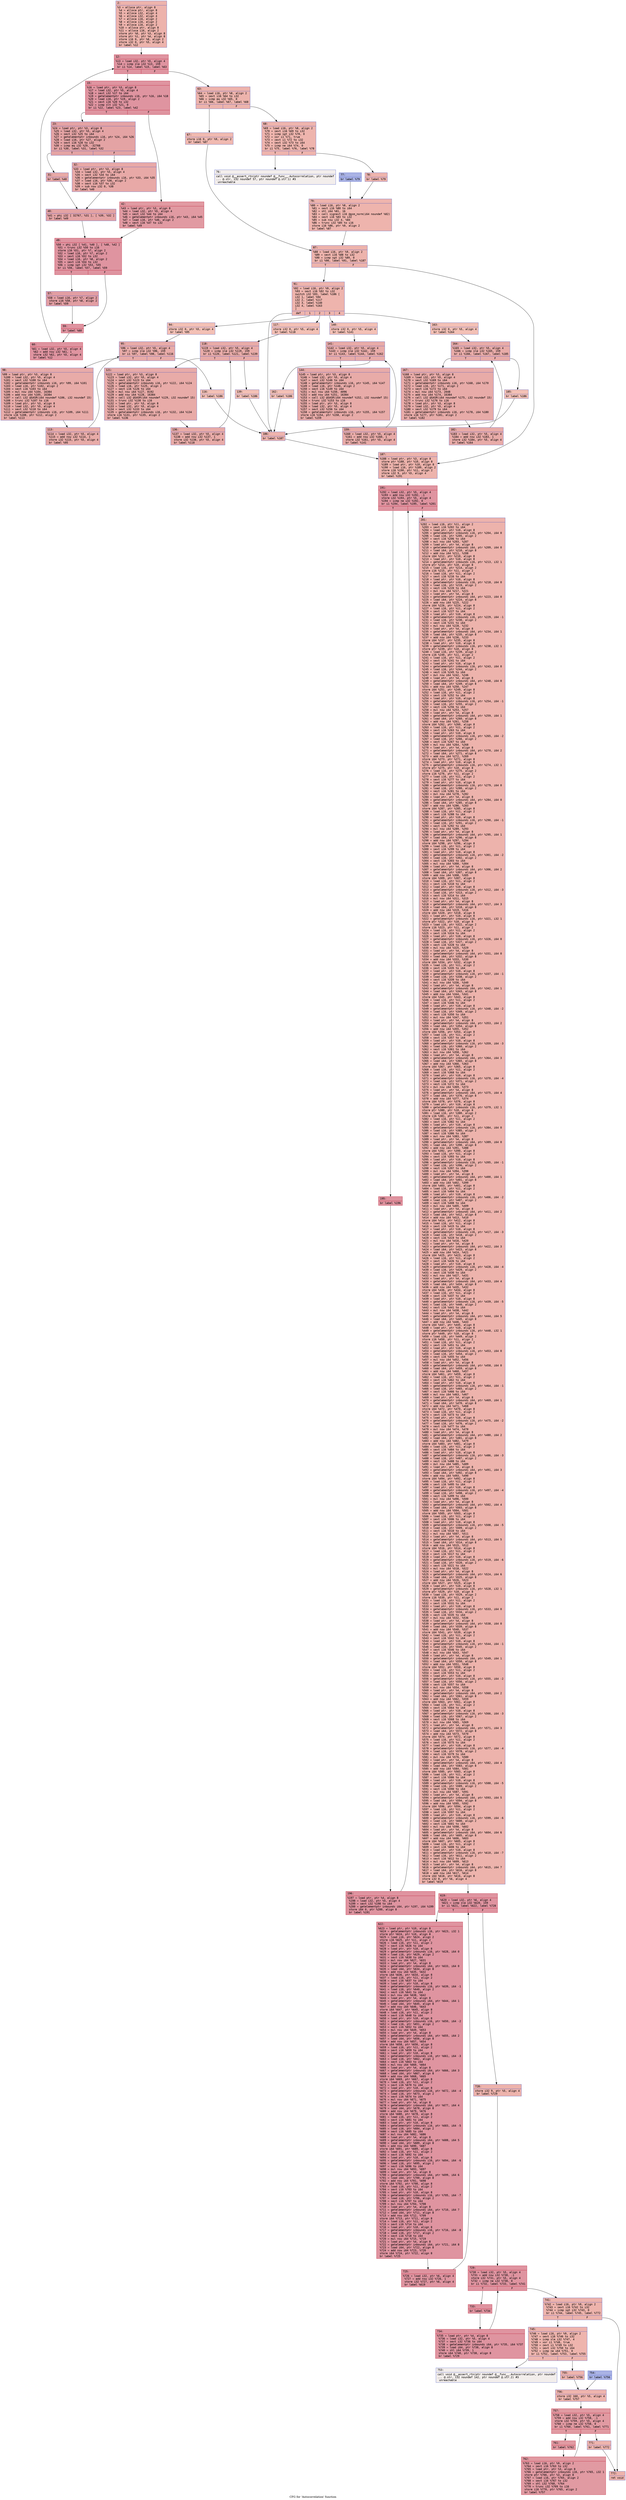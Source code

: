 digraph "CFG for 'Autocorrelation' function" {
	label="CFG for 'Autocorrelation' function";

	Node0x600000a0e030 [shape=record,color="#3d50c3ff", style=filled, fillcolor="#d6524470" fontname="Courier",label="{2:\l|  %3 = alloca ptr, align 8\l  %4 = alloca ptr, align 8\l  %5 = alloca i32, align 4\l  %6 = alloca i32, align 4\l  %7 = alloca i16, align 2\l  %8 = alloca i16, align 2\l  %9 = alloca i16, align 2\l  %10 = alloca ptr, align 8\l  %11 = alloca i16, align 2\l  store ptr %0, ptr %3, align 8\l  store ptr %1, ptr %4, align 8\l  store i16 0, ptr %8, align 2\l  store i32 0, ptr %5, align 4\l  br label %12\l}"];
	Node0x600000a0e030 -> Node0x600000a0e080[tooltip="2 -> 12\nProbability 100.00%" ];
	Node0x600000a0e080 [shape=record,color="#b70d28ff", style=filled, fillcolor="#b70d2870" fontname="Courier",label="{12:\l|  %13 = load i32, ptr %5, align 4\l  %14 = icmp sle i32 %13, 159\l  br i1 %14, label %15, label %63\l|{<s0>T|<s1>F}}"];
	Node0x600000a0e080:s0 -> Node0x600000a0e0d0[tooltip="12 -> 15\nProbability 96.88%" ];
	Node0x600000a0e080:s1 -> Node0x600000a0e3f0[tooltip="12 -> 63\nProbability 3.12%" ];
	Node0x600000a0e0d0 [shape=record,color="#b70d28ff", style=filled, fillcolor="#b70d2870" fontname="Courier",label="{15:\l|  %16 = load ptr, ptr %3, align 8\l  %17 = load i32, ptr %5, align 4\l  %18 = sext i32 %17 to i64\l  %19 = getelementptr inbounds i16, ptr %16, i64 %18\l  %20 = load i16, ptr %19, align 2\l  %21 = sext i16 %20 to i32\l  %22 = icmp slt i32 %21, 0\l  br i1 %22, label %23, label %42\l|{<s0>T|<s1>F}}"];
	Node0x600000a0e0d0:s0 -> Node0x600000a0e120[tooltip="15 -> 23\nProbability 37.50%" ];
	Node0x600000a0e0d0:s1 -> Node0x600000a0e260[tooltip="15 -> 42\nProbability 62.50%" ];
	Node0x600000a0e120 [shape=record,color="#3d50c3ff", style=filled, fillcolor="#c32e3170" fontname="Courier",label="{23:\l|  %24 = load ptr, ptr %3, align 8\l  %25 = load i32, ptr %5, align 4\l  %26 = sext i32 %25 to i64\l  %27 = getelementptr inbounds i16, ptr %24, i64 %26\l  %28 = load i16, ptr %27, align 2\l  %29 = sext i16 %28 to i32\l  %30 = icmp eq i32 %29, -32768\l  br i1 %30, label %31, label %32\l|{<s0>T|<s1>F}}"];
	Node0x600000a0e120:s0 -> Node0x600000a0e170[tooltip="23 -> 31\nProbability 50.00%" ];
	Node0x600000a0e120:s1 -> Node0x600000a0e1c0[tooltip="23 -> 32\nProbability 50.00%" ];
	Node0x600000a0e170 [shape=record,color="#3d50c3ff", style=filled, fillcolor="#ca3b3770" fontname="Courier",label="{31:\l|  br label %40\l}"];
	Node0x600000a0e170 -> Node0x600000a0e210[tooltip="31 -> 40\nProbability 100.00%" ];
	Node0x600000a0e1c0 [shape=record,color="#3d50c3ff", style=filled, fillcolor="#ca3b3770" fontname="Courier",label="{32:\l|  %33 = load ptr, ptr %3, align 8\l  %34 = load i32, ptr %5, align 4\l  %35 = sext i32 %34 to i64\l  %36 = getelementptr inbounds i16, ptr %33, i64 %35\l  %37 = load i16, ptr %36, align 2\l  %38 = sext i16 %37 to i32\l  %39 = sub nsw i32 0, %38\l  br label %40\l}"];
	Node0x600000a0e1c0 -> Node0x600000a0e210[tooltip="32 -> 40\nProbability 100.00%" ];
	Node0x600000a0e210 [shape=record,color="#3d50c3ff", style=filled, fillcolor="#c32e3170" fontname="Courier",label="{40:\l|  %41 = phi i32 [ 32767, %31 ], [ %39, %32 ]\l  br label %49\l}"];
	Node0x600000a0e210 -> Node0x600000a0e2b0[tooltip="40 -> 49\nProbability 100.00%" ];
	Node0x600000a0e260 [shape=record,color="#b70d28ff", style=filled, fillcolor="#bb1b2c70" fontname="Courier",label="{42:\l|  %43 = load ptr, ptr %3, align 8\l  %44 = load i32, ptr %5, align 4\l  %45 = sext i32 %44 to i64\l  %46 = getelementptr inbounds i16, ptr %43, i64 %45\l  %47 = load i16, ptr %46, align 2\l  %48 = sext i16 %47 to i32\l  br label %49\l}"];
	Node0x600000a0e260 -> Node0x600000a0e2b0[tooltip="42 -> 49\nProbability 100.00%" ];
	Node0x600000a0e2b0 [shape=record,color="#b70d28ff", style=filled, fillcolor="#b70d2870" fontname="Courier",label="{49:\l|  %50 = phi i32 [ %41, %40 ], [ %48, %42 ]\l  %51 = trunc i32 %50 to i16\l  store i16 %51, ptr %7, align 2\l  %52 = load i16, ptr %7, align 2\l  %53 = sext i16 %52 to i32\l  %54 = load i16, ptr %8, align 2\l  %55 = sext i16 %54 to i32\l  %56 = icmp sgt i32 %53, %55\l  br i1 %56, label %57, label %59\l|{<s0>T|<s1>F}}"];
	Node0x600000a0e2b0:s0 -> Node0x600000a0e300[tooltip="49 -> 57\nProbability 50.00%" ];
	Node0x600000a0e2b0:s1 -> Node0x600000a0e350[tooltip="49 -> 59\nProbability 50.00%" ];
	Node0x600000a0e300 [shape=record,color="#3d50c3ff", style=filled, fillcolor="#be242e70" fontname="Courier",label="{57:\l|  %58 = load i16, ptr %7, align 2\l  store i16 %58, ptr %8, align 2\l  br label %59\l}"];
	Node0x600000a0e300 -> Node0x600000a0e350[tooltip="57 -> 59\nProbability 100.00%" ];
	Node0x600000a0e350 [shape=record,color="#b70d28ff", style=filled, fillcolor="#b70d2870" fontname="Courier",label="{59:\l|  br label %60\l}"];
	Node0x600000a0e350 -> Node0x600000a0e3a0[tooltip="59 -> 60\nProbability 100.00%" ];
	Node0x600000a0e3a0 [shape=record,color="#b70d28ff", style=filled, fillcolor="#b70d2870" fontname="Courier",label="{60:\l|  %61 = load i32, ptr %5, align 4\l  %62 = add nsw i32 %61, 1\l  store i32 %62, ptr %5, align 4\l  br label %12\l}"];
	Node0x600000a0e3a0 -> Node0x600000a0e080[tooltip="60 -> 12\nProbability 100.00%" ];
	Node0x600000a0e3f0 [shape=record,color="#3d50c3ff", style=filled, fillcolor="#d6524470" fontname="Courier",label="{63:\l|  %64 = load i16, ptr %8, align 2\l  %65 = sext i16 %64 to i32\l  %66 = icmp eq i32 %65, 0\l  br i1 %66, label %67, label %68\l|{<s0>T|<s1>F}}"];
	Node0x600000a0e3f0:s0 -> Node0x600000a0e440[tooltip="63 -> 67\nProbability 37.50%" ];
	Node0x600000a0e3f0:s1 -> Node0x600000a0e490[tooltip="63 -> 68\nProbability 62.50%" ];
	Node0x600000a0e440 [shape=record,color="#3d50c3ff", style=filled, fillcolor="#de614d70" fontname="Courier",label="{67:\l|  store i16 0, ptr %9, align 2\l  br label %87\l}"];
	Node0x600000a0e440 -> Node0x600000a0e620[tooltip="67 -> 87\nProbability 100.00%" ];
	Node0x600000a0e490 [shape=record,color="#3d50c3ff", style=filled, fillcolor="#d8564670" fontname="Courier",label="{68:\l|  %69 = load i16, ptr %8, align 2\l  %70 = sext i16 %69 to i32\l  %71 = icmp sgt i32 %70, 0\l  %72 = xor i1 %71, true\l  %73 = zext i1 %72 to i32\l  %74 = sext i32 %73 to i64\l  %75 = icmp ne i64 %74, 0\l  br i1 %75, label %76, label %78\l|{<s0>T|<s1>F}}"];
	Node0x600000a0e490:s0 -> Node0x600000a0e4e0[tooltip="68 -> 76\nProbability 0.00%" ];
	Node0x600000a0e490:s1 -> Node0x600000a0e580[tooltip="68 -> 78\nProbability 100.00%" ];
	Node0x600000a0e4e0 [shape=record,color="#3d50c3ff", style=filled, fillcolor="#e3d9d370" fontname="Courier",label="{76:\l|  call void @__assert_rtn(ptr noundef @__func__.Autocorrelation, ptr noundef\l... @.str, i32 noundef 57, ptr noundef @.str.1) #3\l  unreachable\l}"];
	Node0x600000a0e530 [shape=record,color="#3d50c3ff", style=filled, fillcolor="#3d50c370" fontname="Courier",label="{77:\l|  br label %79\l}"];
	Node0x600000a0e530 -> Node0x600000a0e5d0[tooltip="77 -> 79\nProbability 100.00%" ];
	Node0x600000a0e580 [shape=record,color="#3d50c3ff", style=filled, fillcolor="#d8564670" fontname="Courier",label="{78:\l|  br label %79\l}"];
	Node0x600000a0e580 -> Node0x600000a0e5d0[tooltip="78 -> 79\nProbability 100.00%" ];
	Node0x600000a0e5d0 [shape=record,color="#3d50c3ff", style=filled, fillcolor="#d8564670" fontname="Courier",label="{79:\l|  %80 = load i16, ptr %8, align 2\l  %81 = sext i16 %80 to i64\l  %82 = shl i64 %81, 16\l  %83 = call signext i16 @gsm_norm(i64 noundef %82)\l  %84 = sext i16 %83 to i32\l  %85 = sub nsw i32 4, %84\l  %86 = trunc i32 %85 to i16\l  store i16 %86, ptr %9, align 2\l  br label %87\l}"];
	Node0x600000a0e5d0 -> Node0x600000a0e620[tooltip="79 -> 87\nProbability 100.00%" ];
	Node0x600000a0e620 [shape=record,color="#3d50c3ff", style=filled, fillcolor="#d6524470" fontname="Courier",label="{87:\l|  %88 = load i16, ptr %9, align 2\l  %89 = sext i16 %88 to i32\l  %90 = icmp sgt i32 %89, 0\l  br i1 %90, label %91, label %187\l|{<s0>T|<s1>F}}"];
	Node0x600000a0e620:s0 -> Node0x600000a0e670[tooltip="87 -> 91\nProbability 62.50%" ];
	Node0x600000a0e620:s1 -> Node0x600000a0ed50[tooltip="87 -> 187\nProbability 37.50%" ];
	Node0x600000a0e670 [shape=record,color="#3d50c3ff", style=filled, fillcolor="#d8564670" fontname="Courier",label="{91:\l|  %92 = load i16, ptr %9, align 2\l  %93 = sext i16 %92 to i32\l  switch i32 %93, label %186 [\l    i32 1, label %94\l    i32 2, label %117\l    i32 3, label %140\l    i32 4, label %163\l  ]\l|{<s0>def|<s1>1|<s2>2|<s3>3|<s4>4}}"];
	Node0x600000a0e670:s0 -> Node0x600000a0ed00[tooltip="91 -> 186\nProbability 20.00%" ];
	Node0x600000a0e670:s1 -> Node0x600000a0e6c0[tooltip="91 -> 94\nProbability 20.00%" ];
	Node0x600000a0e670:s2 -> Node0x600000a0e850[tooltip="91 -> 117\nProbability 20.00%" ];
	Node0x600000a0e670:s3 -> Node0x600000a0e9e0[tooltip="91 -> 140\nProbability 20.00%" ];
	Node0x600000a0e670:s4 -> Node0x600000a0eb70[tooltip="91 -> 163\nProbability 20.00%" ];
	Node0x600000a0e6c0 [shape=record,color="#3d50c3ff", style=filled, fillcolor="#e5705870" fontname="Courier",label="{94:\l|  store i32 0, ptr %5, align 4\l  br label %95\l}"];
	Node0x600000a0e6c0 -> Node0x600000a0e710[tooltip="94 -> 95\nProbability 100.00%" ];
	Node0x600000a0e710 [shape=record,color="#3d50c3ff", style=filled, fillcolor="#cc403a70" fontname="Courier",label="{95:\l|  %96 = load i32, ptr %5, align 4\l  %97 = icmp sle i32 %96, 159\l  br i1 %97, label %98, label %116\l|{<s0>T|<s1>F}}"];
	Node0x600000a0e710:s0 -> Node0x600000a0e760[tooltip="95 -> 98\nProbability 96.88%" ];
	Node0x600000a0e710:s1 -> Node0x600000a0e800[tooltip="95 -> 116\nProbability 3.12%" ];
	Node0x600000a0e760 [shape=record,color="#3d50c3ff", style=filled, fillcolor="#cc403a70" fontname="Courier",label="{98:\l|  %99 = load ptr, ptr %3, align 8\l  %100 = load i32, ptr %5, align 4\l  %101 = sext i32 %100 to i64\l  %102 = getelementptr inbounds i16, ptr %99, i64 %101\l  %103 = load i16, ptr %102, align 2\l  %104 = sext i16 %103 to i64\l  %105 = mul nsw i64 %104, 16384\l  %106 = add nsw i64 %105, 16384\l  %107 = call i32 @SASR(i64 noundef %106, i32 noundef 15)\l  %108 = trunc i32 %107 to i16\l  %109 = load ptr, ptr %3, align 8\l  %110 = load i32, ptr %5, align 4\l  %111 = sext i32 %110 to i64\l  %112 = getelementptr inbounds i16, ptr %109, i64 %111\l  store i16 %108, ptr %112, align 2\l  br label %113\l}"];
	Node0x600000a0e760 -> Node0x600000a0e7b0[tooltip="98 -> 113\nProbability 100.00%" ];
	Node0x600000a0e7b0 [shape=record,color="#3d50c3ff", style=filled, fillcolor="#cc403a70" fontname="Courier",label="{113:\l|  %114 = load i32, ptr %5, align 4\l  %115 = add nsw i32 %114, 1\l  store i32 %115, ptr %5, align 4\l  br label %95\l}"];
	Node0x600000a0e7b0 -> Node0x600000a0e710[tooltip="113 -> 95\nProbability 100.00%" ];
	Node0x600000a0e800 [shape=record,color="#3d50c3ff", style=filled, fillcolor="#e5705870" fontname="Courier",label="{116:\l|  br label %186\l}"];
	Node0x600000a0e800 -> Node0x600000a0ed00[tooltip="116 -> 186\nProbability 100.00%" ];
	Node0x600000a0e850 [shape=record,color="#3d50c3ff", style=filled, fillcolor="#e5705870" fontname="Courier",label="{117:\l|  store i32 0, ptr %5, align 4\l  br label %118\l}"];
	Node0x600000a0e850 -> Node0x600000a0e8a0[tooltip="117 -> 118\nProbability 100.00%" ];
	Node0x600000a0e8a0 [shape=record,color="#3d50c3ff", style=filled, fillcolor="#cc403a70" fontname="Courier",label="{118:\l|  %119 = load i32, ptr %5, align 4\l  %120 = icmp sle i32 %119, 159\l  br i1 %120, label %121, label %139\l|{<s0>T|<s1>F}}"];
	Node0x600000a0e8a0:s0 -> Node0x600000a0e8f0[tooltip="118 -> 121\nProbability 96.88%" ];
	Node0x600000a0e8a0:s1 -> Node0x600000a0e990[tooltip="118 -> 139\nProbability 3.12%" ];
	Node0x600000a0e8f0 [shape=record,color="#3d50c3ff", style=filled, fillcolor="#cc403a70" fontname="Courier",label="{121:\l|  %122 = load ptr, ptr %3, align 8\l  %123 = load i32, ptr %5, align 4\l  %124 = sext i32 %123 to i64\l  %125 = getelementptr inbounds i16, ptr %122, i64 %124\l  %126 = load i16, ptr %125, align 2\l  %127 = sext i16 %126 to i64\l  %128 = mul nsw i64 %127, 8192\l  %129 = add nsw i64 %128, 16384\l  %130 = call i32 @SASR(i64 noundef %129, i32 noundef 15)\l  %131 = trunc i32 %130 to i16\l  %132 = load ptr, ptr %3, align 8\l  %133 = load i32, ptr %5, align 4\l  %134 = sext i32 %133 to i64\l  %135 = getelementptr inbounds i16, ptr %132, i64 %134\l  store i16 %131, ptr %135, align 2\l  br label %136\l}"];
	Node0x600000a0e8f0 -> Node0x600000a0e940[tooltip="121 -> 136\nProbability 100.00%" ];
	Node0x600000a0e940 [shape=record,color="#3d50c3ff", style=filled, fillcolor="#cc403a70" fontname="Courier",label="{136:\l|  %137 = load i32, ptr %5, align 4\l  %138 = add nsw i32 %137, 1\l  store i32 %138, ptr %5, align 4\l  br label %118\l}"];
	Node0x600000a0e940 -> Node0x600000a0e8a0[tooltip="136 -> 118\nProbability 100.00%" ];
	Node0x600000a0e990 [shape=record,color="#3d50c3ff", style=filled, fillcolor="#e5705870" fontname="Courier",label="{139:\l|  br label %186\l}"];
	Node0x600000a0e990 -> Node0x600000a0ed00[tooltip="139 -> 186\nProbability 100.00%" ];
	Node0x600000a0e9e0 [shape=record,color="#3d50c3ff", style=filled, fillcolor="#e5705870" fontname="Courier",label="{140:\l|  store i32 0, ptr %5, align 4\l  br label %141\l}"];
	Node0x600000a0e9e0 -> Node0x600000a0ea30[tooltip="140 -> 141\nProbability 100.00%" ];
	Node0x600000a0ea30 [shape=record,color="#3d50c3ff", style=filled, fillcolor="#cc403a70" fontname="Courier",label="{141:\l|  %142 = load i32, ptr %5, align 4\l  %143 = icmp sle i32 %142, 159\l  br i1 %143, label %144, label %162\l|{<s0>T|<s1>F}}"];
	Node0x600000a0ea30:s0 -> Node0x600000a0ea80[tooltip="141 -> 144\nProbability 96.88%" ];
	Node0x600000a0ea30:s1 -> Node0x600000a0eb20[tooltip="141 -> 162\nProbability 3.12%" ];
	Node0x600000a0ea80 [shape=record,color="#3d50c3ff", style=filled, fillcolor="#cc403a70" fontname="Courier",label="{144:\l|  %145 = load ptr, ptr %3, align 8\l  %146 = load i32, ptr %5, align 4\l  %147 = sext i32 %146 to i64\l  %148 = getelementptr inbounds i16, ptr %145, i64 %147\l  %149 = load i16, ptr %148, align 2\l  %150 = sext i16 %149 to i64\l  %151 = mul nsw i64 %150, 4096\l  %152 = add nsw i64 %151, 16384\l  %153 = call i32 @SASR(i64 noundef %152, i32 noundef 15)\l  %154 = trunc i32 %153 to i16\l  %155 = load ptr, ptr %3, align 8\l  %156 = load i32, ptr %5, align 4\l  %157 = sext i32 %156 to i64\l  %158 = getelementptr inbounds i16, ptr %155, i64 %157\l  store i16 %154, ptr %158, align 2\l  br label %159\l}"];
	Node0x600000a0ea80 -> Node0x600000a0ead0[tooltip="144 -> 159\nProbability 100.00%" ];
	Node0x600000a0ead0 [shape=record,color="#3d50c3ff", style=filled, fillcolor="#cc403a70" fontname="Courier",label="{159:\l|  %160 = load i32, ptr %5, align 4\l  %161 = add nsw i32 %160, 1\l  store i32 %161, ptr %5, align 4\l  br label %141\l}"];
	Node0x600000a0ead0 -> Node0x600000a0ea30[tooltip="159 -> 141\nProbability 100.00%" ];
	Node0x600000a0eb20 [shape=record,color="#3d50c3ff", style=filled, fillcolor="#e5705870" fontname="Courier",label="{162:\l|  br label %186\l}"];
	Node0x600000a0eb20 -> Node0x600000a0ed00[tooltip="162 -> 186\nProbability 100.00%" ];
	Node0x600000a0eb70 [shape=record,color="#3d50c3ff", style=filled, fillcolor="#e5705870" fontname="Courier",label="{163:\l|  store i32 0, ptr %5, align 4\l  br label %164\l}"];
	Node0x600000a0eb70 -> Node0x600000a0ebc0[tooltip="163 -> 164\nProbability 100.00%" ];
	Node0x600000a0ebc0 [shape=record,color="#3d50c3ff", style=filled, fillcolor="#cc403a70" fontname="Courier",label="{164:\l|  %165 = load i32, ptr %5, align 4\l  %166 = icmp sle i32 %165, 159\l  br i1 %166, label %167, label %185\l|{<s0>T|<s1>F}}"];
	Node0x600000a0ebc0:s0 -> Node0x600000a0ec10[tooltip="164 -> 167\nProbability 96.88%" ];
	Node0x600000a0ebc0:s1 -> Node0x600000a0ecb0[tooltip="164 -> 185\nProbability 3.12%" ];
	Node0x600000a0ec10 [shape=record,color="#3d50c3ff", style=filled, fillcolor="#cc403a70" fontname="Courier",label="{167:\l|  %168 = load ptr, ptr %3, align 8\l  %169 = load i32, ptr %5, align 4\l  %170 = sext i32 %169 to i64\l  %171 = getelementptr inbounds i16, ptr %168, i64 %170\l  %172 = load i16, ptr %171, align 2\l  %173 = sext i16 %172 to i64\l  %174 = mul nsw i64 %173, 2048\l  %175 = add nsw i64 %174, 16384\l  %176 = call i32 @SASR(i64 noundef %175, i32 noundef 15)\l  %177 = trunc i32 %176 to i16\l  %178 = load ptr, ptr %3, align 8\l  %179 = load i32, ptr %5, align 4\l  %180 = sext i32 %179 to i64\l  %181 = getelementptr inbounds i16, ptr %178, i64 %180\l  store i16 %177, ptr %181, align 2\l  br label %182\l}"];
	Node0x600000a0ec10 -> Node0x600000a0ec60[tooltip="167 -> 182\nProbability 100.00%" ];
	Node0x600000a0ec60 [shape=record,color="#3d50c3ff", style=filled, fillcolor="#cc403a70" fontname="Courier",label="{182:\l|  %183 = load i32, ptr %5, align 4\l  %184 = add nsw i32 %183, 1\l  store i32 %184, ptr %5, align 4\l  br label %164\l}"];
	Node0x600000a0ec60 -> Node0x600000a0ebc0[tooltip="182 -> 164\nProbability 100.00%" ];
	Node0x600000a0ecb0 [shape=record,color="#3d50c3ff", style=filled, fillcolor="#e5705870" fontname="Courier",label="{185:\l|  br label %186\l}"];
	Node0x600000a0ecb0 -> Node0x600000a0ed00[tooltip="185 -> 186\nProbability 100.00%" ];
	Node0x600000a0ed00 [shape=record,color="#3d50c3ff", style=filled, fillcolor="#d8564670" fontname="Courier",label="{186:\l|  br label %187\l}"];
	Node0x600000a0ed00 -> Node0x600000a0ed50[tooltip="186 -> 187\nProbability 100.00%" ];
	Node0x600000a0ed50 [shape=record,color="#3d50c3ff", style=filled, fillcolor="#d6524470" fontname="Courier",label="{187:\l|  %188 = load ptr, ptr %3, align 8\l  store ptr %188, ptr %10, align 8\l  %189 = load ptr, ptr %10, align 8\l  %190 = load i16, ptr %189, align 2\l  store i16 %190, ptr %11, align 2\l  store i32 9, ptr %5, align 4\l  br label %191\l}"];
	Node0x600000a0ed50 -> Node0x600000a0eda0[tooltip="187 -> 191\nProbability 100.00%" ];
	Node0x600000a0eda0 [shape=record,color="#b70d28ff", style=filled, fillcolor="#b70d2870" fontname="Courier",label="{191:\l|  %192 = load i32, ptr %5, align 4\l  %193 = add nsw i32 %192, -1\l  store i32 %193, ptr %5, align 4\l  %194 = icmp ne i32 %192, 0\l  br i1 %194, label %195, label %201\l|{<s0>T|<s1>F}}"];
	Node0x600000a0eda0:s0 -> Node0x600000a0edf0[tooltip="191 -> 195\nProbability 96.88%" ];
	Node0x600000a0eda0:s1 -> Node0x600000a0ee90[tooltip="191 -> 201\nProbability 3.12%" ];
	Node0x600000a0edf0 [shape=record,color="#b70d28ff", style=filled, fillcolor="#b70d2870" fontname="Courier",label="{195:\l|  br label %196\l}"];
	Node0x600000a0edf0 -> Node0x600000a0ee40[tooltip="195 -> 196\nProbability 100.00%" ];
	Node0x600000a0ee40 [shape=record,color="#b70d28ff", style=filled, fillcolor="#b70d2870" fontname="Courier",label="{196:\l|  %197 = load ptr, ptr %4, align 8\l  %198 = load i32, ptr %5, align 4\l  %199 = sext i32 %198 to i64\l  %200 = getelementptr inbounds i64, ptr %197, i64 %199\l  store i64 0, ptr %200, align 8\l  br label %191\l}"];
	Node0x600000a0ee40 -> Node0x600000a0eda0[tooltip="196 -> 191\nProbability 100.00%" ];
	Node0x600000a0ee90 [shape=record,color="#3d50c3ff", style=filled, fillcolor="#d6524470" fontname="Courier",label="{201:\l|  %202 = load i16, ptr %11, align 2\l  %203 = sext i16 %202 to i64\l  %204 = load ptr, ptr %10, align 8\l  %205 = getelementptr inbounds i16, ptr %204, i64 0\l  %206 = load i16, ptr %205, align 2\l  %207 = sext i16 %206 to i64\l  %208 = mul nsw i64 %203, %207\l  %209 = load ptr, ptr %4, align 8\l  %210 = getelementptr inbounds i64, ptr %209, i64 0\l  %211 = load i64, ptr %210, align 8\l  %212 = add nsw i64 %211, %208\l  store i64 %212, ptr %210, align 8\l  %213 = load ptr, ptr %10, align 8\l  %214 = getelementptr inbounds i16, ptr %213, i32 1\l  store ptr %214, ptr %10, align 8\l  %215 = load i16, ptr %214, align 2\l  store i16 %215, ptr %11, align 2\l  %216 = load i16, ptr %11, align 2\l  %217 = sext i16 %216 to i64\l  %218 = load ptr, ptr %10, align 8\l  %219 = getelementptr inbounds i16, ptr %218, i64 0\l  %220 = load i16, ptr %219, align 2\l  %221 = sext i16 %220 to i64\l  %222 = mul nsw i64 %217, %221\l  %223 = load ptr, ptr %4, align 8\l  %224 = getelementptr inbounds i64, ptr %223, i64 0\l  %225 = load i64, ptr %224, align 8\l  %226 = add nsw i64 %225, %222\l  store i64 %226, ptr %224, align 8\l  %227 = load i16, ptr %11, align 2\l  %228 = sext i16 %227 to i64\l  %229 = load ptr, ptr %10, align 8\l  %230 = getelementptr inbounds i16, ptr %229, i64 -1\l  %231 = load i16, ptr %230, align 2\l  %232 = sext i16 %231 to i64\l  %233 = mul nsw i64 %228, %232\l  %234 = load ptr, ptr %4, align 8\l  %235 = getelementptr inbounds i64, ptr %234, i64 1\l  %236 = load i64, ptr %235, align 8\l  %237 = add nsw i64 %236, %233\l  store i64 %237, ptr %235, align 8\l  %238 = load ptr, ptr %10, align 8\l  %239 = getelementptr inbounds i16, ptr %238, i32 1\l  store ptr %239, ptr %10, align 8\l  %240 = load i16, ptr %239, align 2\l  store i16 %240, ptr %11, align 2\l  %241 = load i16, ptr %11, align 2\l  %242 = sext i16 %241 to i64\l  %243 = load ptr, ptr %10, align 8\l  %244 = getelementptr inbounds i16, ptr %243, i64 0\l  %245 = load i16, ptr %244, align 2\l  %246 = sext i16 %245 to i64\l  %247 = mul nsw i64 %242, %246\l  %248 = load ptr, ptr %4, align 8\l  %249 = getelementptr inbounds i64, ptr %248, i64 0\l  %250 = load i64, ptr %249, align 8\l  %251 = add nsw i64 %250, %247\l  store i64 %251, ptr %249, align 8\l  %252 = load i16, ptr %11, align 2\l  %253 = sext i16 %252 to i64\l  %254 = load ptr, ptr %10, align 8\l  %255 = getelementptr inbounds i16, ptr %254, i64 -1\l  %256 = load i16, ptr %255, align 2\l  %257 = sext i16 %256 to i64\l  %258 = mul nsw i64 %253, %257\l  %259 = load ptr, ptr %4, align 8\l  %260 = getelementptr inbounds i64, ptr %259, i64 1\l  %261 = load i64, ptr %260, align 8\l  %262 = add nsw i64 %261, %258\l  store i64 %262, ptr %260, align 8\l  %263 = load i16, ptr %11, align 2\l  %264 = sext i16 %263 to i64\l  %265 = load ptr, ptr %10, align 8\l  %266 = getelementptr inbounds i16, ptr %265, i64 -2\l  %267 = load i16, ptr %266, align 2\l  %268 = sext i16 %267 to i64\l  %269 = mul nsw i64 %264, %268\l  %270 = load ptr, ptr %4, align 8\l  %271 = getelementptr inbounds i64, ptr %270, i64 2\l  %272 = load i64, ptr %271, align 8\l  %273 = add nsw i64 %272, %269\l  store i64 %273, ptr %271, align 8\l  %274 = load ptr, ptr %10, align 8\l  %275 = getelementptr inbounds i16, ptr %274, i32 1\l  store ptr %275, ptr %10, align 8\l  %276 = load i16, ptr %275, align 2\l  store i16 %276, ptr %11, align 2\l  %277 = load i16, ptr %11, align 2\l  %278 = sext i16 %277 to i64\l  %279 = load ptr, ptr %10, align 8\l  %280 = getelementptr inbounds i16, ptr %279, i64 0\l  %281 = load i16, ptr %280, align 2\l  %282 = sext i16 %281 to i64\l  %283 = mul nsw i64 %278, %282\l  %284 = load ptr, ptr %4, align 8\l  %285 = getelementptr inbounds i64, ptr %284, i64 0\l  %286 = load i64, ptr %285, align 8\l  %287 = add nsw i64 %286, %283\l  store i64 %287, ptr %285, align 8\l  %288 = load i16, ptr %11, align 2\l  %289 = sext i16 %288 to i64\l  %290 = load ptr, ptr %10, align 8\l  %291 = getelementptr inbounds i16, ptr %290, i64 -1\l  %292 = load i16, ptr %291, align 2\l  %293 = sext i16 %292 to i64\l  %294 = mul nsw i64 %289, %293\l  %295 = load ptr, ptr %4, align 8\l  %296 = getelementptr inbounds i64, ptr %295, i64 1\l  %297 = load i64, ptr %296, align 8\l  %298 = add nsw i64 %297, %294\l  store i64 %298, ptr %296, align 8\l  %299 = load i16, ptr %11, align 2\l  %300 = sext i16 %299 to i64\l  %301 = load ptr, ptr %10, align 8\l  %302 = getelementptr inbounds i16, ptr %301, i64 -2\l  %303 = load i16, ptr %302, align 2\l  %304 = sext i16 %303 to i64\l  %305 = mul nsw i64 %300, %304\l  %306 = load ptr, ptr %4, align 8\l  %307 = getelementptr inbounds i64, ptr %306, i64 2\l  %308 = load i64, ptr %307, align 8\l  %309 = add nsw i64 %308, %305\l  store i64 %309, ptr %307, align 8\l  %310 = load i16, ptr %11, align 2\l  %311 = sext i16 %310 to i64\l  %312 = load ptr, ptr %10, align 8\l  %313 = getelementptr inbounds i16, ptr %312, i64 -3\l  %314 = load i16, ptr %313, align 2\l  %315 = sext i16 %314 to i64\l  %316 = mul nsw i64 %311, %315\l  %317 = load ptr, ptr %4, align 8\l  %318 = getelementptr inbounds i64, ptr %317, i64 3\l  %319 = load i64, ptr %318, align 8\l  %320 = add nsw i64 %319, %316\l  store i64 %320, ptr %318, align 8\l  %321 = load ptr, ptr %10, align 8\l  %322 = getelementptr inbounds i16, ptr %321, i32 1\l  store ptr %322, ptr %10, align 8\l  %323 = load i16, ptr %322, align 2\l  store i16 %323, ptr %11, align 2\l  %324 = load i16, ptr %11, align 2\l  %325 = sext i16 %324 to i64\l  %326 = load ptr, ptr %10, align 8\l  %327 = getelementptr inbounds i16, ptr %326, i64 0\l  %328 = load i16, ptr %327, align 2\l  %329 = sext i16 %328 to i64\l  %330 = mul nsw i64 %325, %329\l  %331 = load ptr, ptr %4, align 8\l  %332 = getelementptr inbounds i64, ptr %331, i64 0\l  %333 = load i64, ptr %332, align 8\l  %334 = add nsw i64 %333, %330\l  store i64 %334, ptr %332, align 8\l  %335 = load i16, ptr %11, align 2\l  %336 = sext i16 %335 to i64\l  %337 = load ptr, ptr %10, align 8\l  %338 = getelementptr inbounds i16, ptr %337, i64 -1\l  %339 = load i16, ptr %338, align 2\l  %340 = sext i16 %339 to i64\l  %341 = mul nsw i64 %336, %340\l  %342 = load ptr, ptr %4, align 8\l  %343 = getelementptr inbounds i64, ptr %342, i64 1\l  %344 = load i64, ptr %343, align 8\l  %345 = add nsw i64 %344, %341\l  store i64 %345, ptr %343, align 8\l  %346 = load i16, ptr %11, align 2\l  %347 = sext i16 %346 to i64\l  %348 = load ptr, ptr %10, align 8\l  %349 = getelementptr inbounds i16, ptr %348, i64 -2\l  %350 = load i16, ptr %349, align 2\l  %351 = sext i16 %350 to i64\l  %352 = mul nsw i64 %347, %351\l  %353 = load ptr, ptr %4, align 8\l  %354 = getelementptr inbounds i64, ptr %353, i64 2\l  %355 = load i64, ptr %354, align 8\l  %356 = add nsw i64 %355, %352\l  store i64 %356, ptr %354, align 8\l  %357 = load i16, ptr %11, align 2\l  %358 = sext i16 %357 to i64\l  %359 = load ptr, ptr %10, align 8\l  %360 = getelementptr inbounds i16, ptr %359, i64 -3\l  %361 = load i16, ptr %360, align 2\l  %362 = sext i16 %361 to i64\l  %363 = mul nsw i64 %358, %362\l  %364 = load ptr, ptr %4, align 8\l  %365 = getelementptr inbounds i64, ptr %364, i64 3\l  %366 = load i64, ptr %365, align 8\l  %367 = add nsw i64 %366, %363\l  store i64 %367, ptr %365, align 8\l  %368 = load i16, ptr %11, align 2\l  %369 = sext i16 %368 to i64\l  %370 = load ptr, ptr %10, align 8\l  %371 = getelementptr inbounds i16, ptr %370, i64 -4\l  %372 = load i16, ptr %371, align 2\l  %373 = sext i16 %372 to i64\l  %374 = mul nsw i64 %369, %373\l  %375 = load ptr, ptr %4, align 8\l  %376 = getelementptr inbounds i64, ptr %375, i64 4\l  %377 = load i64, ptr %376, align 8\l  %378 = add nsw i64 %377, %374\l  store i64 %378, ptr %376, align 8\l  %379 = load ptr, ptr %10, align 8\l  %380 = getelementptr inbounds i16, ptr %379, i32 1\l  store ptr %380, ptr %10, align 8\l  %381 = load i16, ptr %380, align 2\l  store i16 %381, ptr %11, align 2\l  %382 = load i16, ptr %11, align 2\l  %383 = sext i16 %382 to i64\l  %384 = load ptr, ptr %10, align 8\l  %385 = getelementptr inbounds i16, ptr %384, i64 0\l  %386 = load i16, ptr %385, align 2\l  %387 = sext i16 %386 to i64\l  %388 = mul nsw i64 %383, %387\l  %389 = load ptr, ptr %4, align 8\l  %390 = getelementptr inbounds i64, ptr %389, i64 0\l  %391 = load i64, ptr %390, align 8\l  %392 = add nsw i64 %391, %388\l  store i64 %392, ptr %390, align 8\l  %393 = load i16, ptr %11, align 2\l  %394 = sext i16 %393 to i64\l  %395 = load ptr, ptr %10, align 8\l  %396 = getelementptr inbounds i16, ptr %395, i64 -1\l  %397 = load i16, ptr %396, align 2\l  %398 = sext i16 %397 to i64\l  %399 = mul nsw i64 %394, %398\l  %400 = load ptr, ptr %4, align 8\l  %401 = getelementptr inbounds i64, ptr %400, i64 1\l  %402 = load i64, ptr %401, align 8\l  %403 = add nsw i64 %402, %399\l  store i64 %403, ptr %401, align 8\l  %404 = load i16, ptr %11, align 2\l  %405 = sext i16 %404 to i64\l  %406 = load ptr, ptr %10, align 8\l  %407 = getelementptr inbounds i16, ptr %406, i64 -2\l  %408 = load i16, ptr %407, align 2\l  %409 = sext i16 %408 to i64\l  %410 = mul nsw i64 %405, %409\l  %411 = load ptr, ptr %4, align 8\l  %412 = getelementptr inbounds i64, ptr %411, i64 2\l  %413 = load i64, ptr %412, align 8\l  %414 = add nsw i64 %413, %410\l  store i64 %414, ptr %412, align 8\l  %415 = load i16, ptr %11, align 2\l  %416 = sext i16 %415 to i64\l  %417 = load ptr, ptr %10, align 8\l  %418 = getelementptr inbounds i16, ptr %417, i64 -3\l  %419 = load i16, ptr %418, align 2\l  %420 = sext i16 %419 to i64\l  %421 = mul nsw i64 %416, %420\l  %422 = load ptr, ptr %4, align 8\l  %423 = getelementptr inbounds i64, ptr %422, i64 3\l  %424 = load i64, ptr %423, align 8\l  %425 = add nsw i64 %424, %421\l  store i64 %425, ptr %423, align 8\l  %426 = load i16, ptr %11, align 2\l  %427 = sext i16 %426 to i64\l  %428 = load ptr, ptr %10, align 8\l  %429 = getelementptr inbounds i16, ptr %428, i64 -4\l  %430 = load i16, ptr %429, align 2\l  %431 = sext i16 %430 to i64\l  %432 = mul nsw i64 %427, %431\l  %433 = load ptr, ptr %4, align 8\l  %434 = getelementptr inbounds i64, ptr %433, i64 4\l  %435 = load i64, ptr %434, align 8\l  %436 = add nsw i64 %435, %432\l  store i64 %436, ptr %434, align 8\l  %437 = load i16, ptr %11, align 2\l  %438 = sext i16 %437 to i64\l  %439 = load ptr, ptr %10, align 8\l  %440 = getelementptr inbounds i16, ptr %439, i64 -5\l  %441 = load i16, ptr %440, align 2\l  %442 = sext i16 %441 to i64\l  %443 = mul nsw i64 %438, %442\l  %444 = load ptr, ptr %4, align 8\l  %445 = getelementptr inbounds i64, ptr %444, i64 5\l  %446 = load i64, ptr %445, align 8\l  %447 = add nsw i64 %446, %443\l  store i64 %447, ptr %445, align 8\l  %448 = load ptr, ptr %10, align 8\l  %449 = getelementptr inbounds i16, ptr %448, i32 1\l  store ptr %449, ptr %10, align 8\l  %450 = load i16, ptr %449, align 2\l  store i16 %450, ptr %11, align 2\l  %451 = load i16, ptr %11, align 2\l  %452 = sext i16 %451 to i64\l  %453 = load ptr, ptr %10, align 8\l  %454 = getelementptr inbounds i16, ptr %453, i64 0\l  %455 = load i16, ptr %454, align 2\l  %456 = sext i16 %455 to i64\l  %457 = mul nsw i64 %452, %456\l  %458 = load ptr, ptr %4, align 8\l  %459 = getelementptr inbounds i64, ptr %458, i64 0\l  %460 = load i64, ptr %459, align 8\l  %461 = add nsw i64 %460, %457\l  store i64 %461, ptr %459, align 8\l  %462 = load i16, ptr %11, align 2\l  %463 = sext i16 %462 to i64\l  %464 = load ptr, ptr %10, align 8\l  %465 = getelementptr inbounds i16, ptr %464, i64 -1\l  %466 = load i16, ptr %465, align 2\l  %467 = sext i16 %466 to i64\l  %468 = mul nsw i64 %463, %467\l  %469 = load ptr, ptr %4, align 8\l  %470 = getelementptr inbounds i64, ptr %469, i64 1\l  %471 = load i64, ptr %470, align 8\l  %472 = add nsw i64 %471, %468\l  store i64 %472, ptr %470, align 8\l  %473 = load i16, ptr %11, align 2\l  %474 = sext i16 %473 to i64\l  %475 = load ptr, ptr %10, align 8\l  %476 = getelementptr inbounds i16, ptr %475, i64 -2\l  %477 = load i16, ptr %476, align 2\l  %478 = sext i16 %477 to i64\l  %479 = mul nsw i64 %474, %478\l  %480 = load ptr, ptr %4, align 8\l  %481 = getelementptr inbounds i64, ptr %480, i64 2\l  %482 = load i64, ptr %481, align 8\l  %483 = add nsw i64 %482, %479\l  store i64 %483, ptr %481, align 8\l  %484 = load i16, ptr %11, align 2\l  %485 = sext i16 %484 to i64\l  %486 = load ptr, ptr %10, align 8\l  %487 = getelementptr inbounds i16, ptr %486, i64 -3\l  %488 = load i16, ptr %487, align 2\l  %489 = sext i16 %488 to i64\l  %490 = mul nsw i64 %485, %489\l  %491 = load ptr, ptr %4, align 8\l  %492 = getelementptr inbounds i64, ptr %491, i64 3\l  %493 = load i64, ptr %492, align 8\l  %494 = add nsw i64 %493, %490\l  store i64 %494, ptr %492, align 8\l  %495 = load i16, ptr %11, align 2\l  %496 = sext i16 %495 to i64\l  %497 = load ptr, ptr %10, align 8\l  %498 = getelementptr inbounds i16, ptr %497, i64 -4\l  %499 = load i16, ptr %498, align 2\l  %500 = sext i16 %499 to i64\l  %501 = mul nsw i64 %496, %500\l  %502 = load ptr, ptr %4, align 8\l  %503 = getelementptr inbounds i64, ptr %502, i64 4\l  %504 = load i64, ptr %503, align 8\l  %505 = add nsw i64 %504, %501\l  store i64 %505, ptr %503, align 8\l  %506 = load i16, ptr %11, align 2\l  %507 = sext i16 %506 to i64\l  %508 = load ptr, ptr %10, align 8\l  %509 = getelementptr inbounds i16, ptr %508, i64 -5\l  %510 = load i16, ptr %509, align 2\l  %511 = sext i16 %510 to i64\l  %512 = mul nsw i64 %507, %511\l  %513 = load ptr, ptr %4, align 8\l  %514 = getelementptr inbounds i64, ptr %513, i64 5\l  %515 = load i64, ptr %514, align 8\l  %516 = add nsw i64 %515, %512\l  store i64 %516, ptr %514, align 8\l  %517 = load i16, ptr %11, align 2\l  %518 = sext i16 %517 to i64\l  %519 = load ptr, ptr %10, align 8\l  %520 = getelementptr inbounds i16, ptr %519, i64 -6\l  %521 = load i16, ptr %520, align 2\l  %522 = sext i16 %521 to i64\l  %523 = mul nsw i64 %518, %522\l  %524 = load ptr, ptr %4, align 8\l  %525 = getelementptr inbounds i64, ptr %524, i64 6\l  %526 = load i64, ptr %525, align 8\l  %527 = add nsw i64 %526, %523\l  store i64 %527, ptr %525, align 8\l  %528 = load ptr, ptr %10, align 8\l  %529 = getelementptr inbounds i16, ptr %528, i32 1\l  store ptr %529, ptr %10, align 8\l  %530 = load i16, ptr %529, align 2\l  store i16 %530, ptr %11, align 2\l  %531 = load i16, ptr %11, align 2\l  %532 = sext i16 %531 to i64\l  %533 = load ptr, ptr %10, align 8\l  %534 = getelementptr inbounds i16, ptr %533, i64 0\l  %535 = load i16, ptr %534, align 2\l  %536 = sext i16 %535 to i64\l  %537 = mul nsw i64 %532, %536\l  %538 = load ptr, ptr %4, align 8\l  %539 = getelementptr inbounds i64, ptr %538, i64 0\l  %540 = load i64, ptr %539, align 8\l  %541 = add nsw i64 %540, %537\l  store i64 %541, ptr %539, align 8\l  %542 = load i16, ptr %11, align 2\l  %543 = sext i16 %542 to i64\l  %544 = load ptr, ptr %10, align 8\l  %545 = getelementptr inbounds i16, ptr %544, i64 -1\l  %546 = load i16, ptr %545, align 2\l  %547 = sext i16 %546 to i64\l  %548 = mul nsw i64 %543, %547\l  %549 = load ptr, ptr %4, align 8\l  %550 = getelementptr inbounds i64, ptr %549, i64 1\l  %551 = load i64, ptr %550, align 8\l  %552 = add nsw i64 %551, %548\l  store i64 %552, ptr %550, align 8\l  %553 = load i16, ptr %11, align 2\l  %554 = sext i16 %553 to i64\l  %555 = load ptr, ptr %10, align 8\l  %556 = getelementptr inbounds i16, ptr %555, i64 -2\l  %557 = load i16, ptr %556, align 2\l  %558 = sext i16 %557 to i64\l  %559 = mul nsw i64 %554, %558\l  %560 = load ptr, ptr %4, align 8\l  %561 = getelementptr inbounds i64, ptr %560, i64 2\l  %562 = load i64, ptr %561, align 8\l  %563 = add nsw i64 %562, %559\l  store i64 %563, ptr %561, align 8\l  %564 = load i16, ptr %11, align 2\l  %565 = sext i16 %564 to i64\l  %566 = load ptr, ptr %10, align 8\l  %567 = getelementptr inbounds i16, ptr %566, i64 -3\l  %568 = load i16, ptr %567, align 2\l  %569 = sext i16 %568 to i64\l  %570 = mul nsw i64 %565, %569\l  %571 = load ptr, ptr %4, align 8\l  %572 = getelementptr inbounds i64, ptr %571, i64 3\l  %573 = load i64, ptr %572, align 8\l  %574 = add nsw i64 %573, %570\l  store i64 %574, ptr %572, align 8\l  %575 = load i16, ptr %11, align 2\l  %576 = sext i16 %575 to i64\l  %577 = load ptr, ptr %10, align 8\l  %578 = getelementptr inbounds i16, ptr %577, i64 -4\l  %579 = load i16, ptr %578, align 2\l  %580 = sext i16 %579 to i64\l  %581 = mul nsw i64 %576, %580\l  %582 = load ptr, ptr %4, align 8\l  %583 = getelementptr inbounds i64, ptr %582, i64 4\l  %584 = load i64, ptr %583, align 8\l  %585 = add nsw i64 %584, %581\l  store i64 %585, ptr %583, align 8\l  %586 = load i16, ptr %11, align 2\l  %587 = sext i16 %586 to i64\l  %588 = load ptr, ptr %10, align 8\l  %589 = getelementptr inbounds i16, ptr %588, i64 -5\l  %590 = load i16, ptr %589, align 2\l  %591 = sext i16 %590 to i64\l  %592 = mul nsw i64 %587, %591\l  %593 = load ptr, ptr %4, align 8\l  %594 = getelementptr inbounds i64, ptr %593, i64 5\l  %595 = load i64, ptr %594, align 8\l  %596 = add nsw i64 %595, %592\l  store i64 %596, ptr %594, align 8\l  %597 = load i16, ptr %11, align 2\l  %598 = sext i16 %597 to i64\l  %599 = load ptr, ptr %10, align 8\l  %600 = getelementptr inbounds i16, ptr %599, i64 -6\l  %601 = load i16, ptr %600, align 2\l  %602 = sext i16 %601 to i64\l  %603 = mul nsw i64 %598, %602\l  %604 = load ptr, ptr %4, align 8\l  %605 = getelementptr inbounds i64, ptr %604, i64 6\l  %606 = load i64, ptr %605, align 8\l  %607 = add nsw i64 %606, %603\l  store i64 %607, ptr %605, align 8\l  %608 = load i16, ptr %11, align 2\l  %609 = sext i16 %608 to i64\l  %610 = load ptr, ptr %10, align 8\l  %611 = getelementptr inbounds i16, ptr %610, i64 -7\l  %612 = load i16, ptr %611, align 2\l  %613 = sext i16 %612 to i64\l  %614 = mul nsw i64 %609, %613\l  %615 = load ptr, ptr %4, align 8\l  %616 = getelementptr inbounds i64, ptr %615, i64 7\l  %617 = load i64, ptr %616, align 8\l  %618 = add nsw i64 %617, %614\l  store i64 %618, ptr %616, align 8\l  store i32 8, ptr %6, align 4\l  br label %619\l}"];
	Node0x600000a0ee90 -> Node0x600000a0eee0[tooltip="201 -> 619\nProbability 100.00%" ];
	Node0x600000a0eee0 [shape=record,color="#b70d28ff", style=filled, fillcolor="#b70d2870" fontname="Courier",label="{619:\l|  %620 = load i32, ptr %6, align 4\l  %621 = icmp sle i32 %620, 159\l  br i1 %621, label %622, label %728\l|{<s0>T|<s1>F}}"];
	Node0x600000a0eee0:s0 -> Node0x600000a0ef30[tooltip="619 -> 622\nProbability 96.88%" ];
	Node0x600000a0eee0:s1 -> Node0x600000a0efd0[tooltip="619 -> 728\nProbability 3.12%" ];
	Node0x600000a0ef30 [shape=record,color="#b70d28ff", style=filled, fillcolor="#b70d2870" fontname="Courier",label="{622:\l|  %623 = load ptr, ptr %10, align 8\l  %624 = getelementptr inbounds i16, ptr %623, i32 1\l  store ptr %624, ptr %10, align 8\l  %625 = load i16, ptr %624, align 2\l  store i16 %625, ptr %11, align 2\l  %626 = load i16, ptr %11, align 2\l  %627 = sext i16 %626 to i64\l  %628 = load ptr, ptr %10, align 8\l  %629 = getelementptr inbounds i16, ptr %628, i64 0\l  %630 = load i16, ptr %629, align 2\l  %631 = sext i16 %630 to i64\l  %632 = mul nsw i64 %627, %631\l  %633 = load ptr, ptr %4, align 8\l  %634 = getelementptr inbounds i64, ptr %633, i64 0\l  %635 = load i64, ptr %634, align 8\l  %636 = add nsw i64 %635, %632\l  store i64 %636, ptr %634, align 8\l  %637 = load i16, ptr %11, align 2\l  %638 = sext i16 %637 to i64\l  %639 = load ptr, ptr %10, align 8\l  %640 = getelementptr inbounds i16, ptr %639, i64 -1\l  %641 = load i16, ptr %640, align 2\l  %642 = sext i16 %641 to i64\l  %643 = mul nsw i64 %638, %642\l  %644 = load ptr, ptr %4, align 8\l  %645 = getelementptr inbounds i64, ptr %644, i64 1\l  %646 = load i64, ptr %645, align 8\l  %647 = add nsw i64 %646, %643\l  store i64 %647, ptr %645, align 8\l  %648 = load i16, ptr %11, align 2\l  %649 = sext i16 %648 to i64\l  %650 = load ptr, ptr %10, align 8\l  %651 = getelementptr inbounds i16, ptr %650, i64 -2\l  %652 = load i16, ptr %651, align 2\l  %653 = sext i16 %652 to i64\l  %654 = mul nsw i64 %649, %653\l  %655 = load ptr, ptr %4, align 8\l  %656 = getelementptr inbounds i64, ptr %655, i64 2\l  %657 = load i64, ptr %656, align 8\l  %658 = add nsw i64 %657, %654\l  store i64 %658, ptr %656, align 8\l  %659 = load i16, ptr %11, align 2\l  %660 = sext i16 %659 to i64\l  %661 = load ptr, ptr %10, align 8\l  %662 = getelementptr inbounds i16, ptr %661, i64 -3\l  %663 = load i16, ptr %662, align 2\l  %664 = sext i16 %663 to i64\l  %665 = mul nsw i64 %660, %664\l  %666 = load ptr, ptr %4, align 8\l  %667 = getelementptr inbounds i64, ptr %666, i64 3\l  %668 = load i64, ptr %667, align 8\l  %669 = add nsw i64 %668, %665\l  store i64 %669, ptr %667, align 8\l  %670 = load i16, ptr %11, align 2\l  %671 = sext i16 %670 to i64\l  %672 = load ptr, ptr %10, align 8\l  %673 = getelementptr inbounds i16, ptr %672, i64 -4\l  %674 = load i16, ptr %673, align 2\l  %675 = sext i16 %674 to i64\l  %676 = mul nsw i64 %671, %675\l  %677 = load ptr, ptr %4, align 8\l  %678 = getelementptr inbounds i64, ptr %677, i64 4\l  %679 = load i64, ptr %678, align 8\l  %680 = add nsw i64 %679, %676\l  store i64 %680, ptr %678, align 8\l  %681 = load i16, ptr %11, align 2\l  %682 = sext i16 %681 to i64\l  %683 = load ptr, ptr %10, align 8\l  %684 = getelementptr inbounds i16, ptr %683, i64 -5\l  %685 = load i16, ptr %684, align 2\l  %686 = sext i16 %685 to i64\l  %687 = mul nsw i64 %682, %686\l  %688 = load ptr, ptr %4, align 8\l  %689 = getelementptr inbounds i64, ptr %688, i64 5\l  %690 = load i64, ptr %689, align 8\l  %691 = add nsw i64 %690, %687\l  store i64 %691, ptr %689, align 8\l  %692 = load i16, ptr %11, align 2\l  %693 = sext i16 %692 to i64\l  %694 = load ptr, ptr %10, align 8\l  %695 = getelementptr inbounds i16, ptr %694, i64 -6\l  %696 = load i16, ptr %695, align 2\l  %697 = sext i16 %696 to i64\l  %698 = mul nsw i64 %693, %697\l  %699 = load ptr, ptr %4, align 8\l  %700 = getelementptr inbounds i64, ptr %699, i64 6\l  %701 = load i64, ptr %700, align 8\l  %702 = add nsw i64 %701, %698\l  store i64 %702, ptr %700, align 8\l  %703 = load i16, ptr %11, align 2\l  %704 = sext i16 %703 to i64\l  %705 = load ptr, ptr %10, align 8\l  %706 = getelementptr inbounds i16, ptr %705, i64 -7\l  %707 = load i16, ptr %706, align 2\l  %708 = sext i16 %707 to i64\l  %709 = mul nsw i64 %704, %708\l  %710 = load ptr, ptr %4, align 8\l  %711 = getelementptr inbounds i64, ptr %710, i64 7\l  %712 = load i64, ptr %711, align 8\l  %713 = add nsw i64 %712, %709\l  store i64 %713, ptr %711, align 8\l  %714 = load i16, ptr %11, align 2\l  %715 = sext i16 %714 to i64\l  %716 = load ptr, ptr %10, align 8\l  %717 = getelementptr inbounds i16, ptr %716, i64 -8\l  %718 = load i16, ptr %717, align 2\l  %719 = sext i16 %718 to i64\l  %720 = mul nsw i64 %715, %719\l  %721 = load ptr, ptr %4, align 8\l  %722 = getelementptr inbounds i64, ptr %721, i64 8\l  %723 = load i64, ptr %722, align 8\l  %724 = add nsw i64 %723, %720\l  store i64 %724, ptr %722, align 8\l  br label %725\l}"];
	Node0x600000a0ef30 -> Node0x600000a0ef80[tooltip="622 -> 725\nProbability 100.00%" ];
	Node0x600000a0ef80 [shape=record,color="#b70d28ff", style=filled, fillcolor="#b70d2870" fontname="Courier",label="{725:\l|  %726 = load i32, ptr %6, align 4\l  %727 = add nsw i32 %726, 1\l  store i32 %727, ptr %6, align 4\l  br label %619\l}"];
	Node0x600000a0ef80 -> Node0x600000a0eee0[tooltip="725 -> 619\nProbability 100.00%" ];
	Node0x600000a0efd0 [shape=record,color="#3d50c3ff", style=filled, fillcolor="#d6524470" fontname="Courier",label="{728:\l|  store i32 9, ptr %5, align 4\l  br label %729\l}"];
	Node0x600000a0efd0 -> Node0x600000a0f020[tooltip="728 -> 729\nProbability 100.00%" ];
	Node0x600000a0f020 [shape=record,color="#b70d28ff", style=filled, fillcolor="#b70d2870" fontname="Courier",label="{729:\l|  %730 = load i32, ptr %5, align 4\l  %731 = add nsw i32 %730, -1\l  store i32 %731, ptr %5, align 4\l  %732 = icmp ne i32 %730, 0\l  br i1 %732, label %733, label %741\l|{<s0>T|<s1>F}}"];
	Node0x600000a0f020:s0 -> Node0x600000a0f070[tooltip="729 -> 733\nProbability 96.88%" ];
	Node0x600000a0f020:s1 -> Node0x600000a0f110[tooltip="729 -> 741\nProbability 3.12%" ];
	Node0x600000a0f070 [shape=record,color="#b70d28ff", style=filled, fillcolor="#b70d2870" fontname="Courier",label="{733:\l|  br label %734\l}"];
	Node0x600000a0f070 -> Node0x600000a0f0c0[tooltip="733 -> 734\nProbability 100.00%" ];
	Node0x600000a0f0c0 [shape=record,color="#b70d28ff", style=filled, fillcolor="#b70d2870" fontname="Courier",label="{734:\l|  %735 = load ptr, ptr %4, align 8\l  %736 = load i32, ptr %5, align 4\l  %737 = sext i32 %736 to i64\l  %738 = getelementptr inbounds i64, ptr %735, i64 %737\l  %739 = load i64, ptr %738, align 8\l  %740 = shl i64 %739, 1\l  store i64 %740, ptr %738, align 8\l  br label %729\l}"];
	Node0x600000a0f0c0 -> Node0x600000a0f020[tooltip="734 -> 729\nProbability 100.00%" ];
	Node0x600000a0f110 [shape=record,color="#3d50c3ff", style=filled, fillcolor="#d6524470" fontname="Courier",label="{741:\l|  %742 = load i16, ptr %9, align 2\l  %743 = sext i16 %742 to i32\l  %744 = icmp sgt i32 %743, 0\l  br i1 %744, label %745, label %772\l|{<s0>T|<s1>F}}"];
	Node0x600000a0f110:s0 -> Node0x600000a0f160[tooltip="741 -> 745\nProbability 62.50%" ];
	Node0x600000a0f110:s1 -> Node0x600000a0f430[tooltip="741 -> 772\nProbability 37.50%" ];
	Node0x600000a0f160 [shape=record,color="#3d50c3ff", style=filled, fillcolor="#d8564670" fontname="Courier",label="{745:\l|  %746 = load i16, ptr %9, align 2\l  %747 = sext i16 %746 to i32\l  %748 = icmp sle i32 %747, 4\l  %749 = xor i1 %748, true\l  %750 = zext i1 %749 to i32\l  %751 = sext i32 %750 to i64\l  %752 = icmp ne i64 %751, 0\l  br i1 %752, label %753, label %755\l|{<s0>T|<s1>F}}"];
	Node0x600000a0f160:s0 -> Node0x600000a0f1b0[tooltip="745 -> 753\nProbability 0.00%" ];
	Node0x600000a0f160:s1 -> Node0x600000a0f250[tooltip="745 -> 755\nProbability 100.00%" ];
	Node0x600000a0f1b0 [shape=record,color="#3d50c3ff", style=filled, fillcolor="#e3d9d370" fontname="Courier",label="{753:\l|  call void @__assert_rtn(ptr noundef @__func__.Autocorrelation, ptr noundef\l... @.str, i32 noundef 142, ptr noundef @.str.2) #3\l  unreachable\l}"];
	Node0x600000a0f200 [shape=record,color="#3d50c3ff", style=filled, fillcolor="#3d50c370" fontname="Courier",label="{754:\l|  br label %756\l}"];
	Node0x600000a0f200 -> Node0x600000a0f2a0[tooltip="754 -> 756\nProbability 100.00%" ];
	Node0x600000a0f250 [shape=record,color="#3d50c3ff", style=filled, fillcolor="#d8564670" fontname="Courier",label="{755:\l|  br label %756\l}"];
	Node0x600000a0f250 -> Node0x600000a0f2a0[tooltip="755 -> 756\nProbability 100.00%" ];
	Node0x600000a0f2a0 [shape=record,color="#3d50c3ff", style=filled, fillcolor="#d8564670" fontname="Courier",label="{756:\l|  store i32 160, ptr %5, align 4\l  br label %757\l}"];
	Node0x600000a0f2a0 -> Node0x600000a0f2f0[tooltip="756 -> 757\nProbability 100.00%" ];
	Node0x600000a0f2f0 [shape=record,color="#b70d28ff", style=filled, fillcolor="#bb1b2c70" fontname="Courier",label="{757:\l|  %758 = load i32, ptr %5, align 4\l  %759 = add nsw i32 %758, -1\l  store i32 %759, ptr %5, align 4\l  %760 = icmp ne i32 %758, 0\l  br i1 %760, label %761, label %771\l|{<s0>T|<s1>F}}"];
	Node0x600000a0f2f0:s0 -> Node0x600000a0f340[tooltip="757 -> 761\nProbability 96.88%" ];
	Node0x600000a0f2f0:s1 -> Node0x600000a0f3e0[tooltip="757 -> 771\nProbability 3.12%" ];
	Node0x600000a0f340 [shape=record,color="#b70d28ff", style=filled, fillcolor="#bb1b2c70" fontname="Courier",label="{761:\l|  br label %762\l}"];
	Node0x600000a0f340 -> Node0x600000a0f390[tooltip="761 -> 762\nProbability 100.00%" ];
	Node0x600000a0f390 [shape=record,color="#b70d28ff", style=filled, fillcolor="#bb1b2c70" fontname="Courier",label="{762:\l|  %763 = load i16, ptr %9, align 2\l  %764 = sext i16 %763 to i32\l  %765 = load ptr, ptr %3, align 8\l  %766 = getelementptr inbounds i16, ptr %765, i32 1\l  store ptr %766, ptr %3, align 8\l  %767 = load i16, ptr %765, align 2\l  %768 = sext i16 %767 to i32\l  %769 = shl i32 %768, %764\l  %770 = trunc i32 %769 to i16\l  store i16 %770, ptr %765, align 2\l  br label %757\l}"];
	Node0x600000a0f390 -> Node0x600000a0f2f0[tooltip="762 -> 757\nProbability 100.00%" ];
	Node0x600000a0f3e0 [shape=record,color="#3d50c3ff", style=filled, fillcolor="#d8564670" fontname="Courier",label="{771:\l|  br label %772\l}"];
	Node0x600000a0f3e0 -> Node0x600000a0f430[tooltip="771 -> 772\nProbability 100.00%" ];
	Node0x600000a0f430 [shape=record,color="#3d50c3ff", style=filled, fillcolor="#d6524470" fontname="Courier",label="{772:\l|  ret void\l}"];
}
